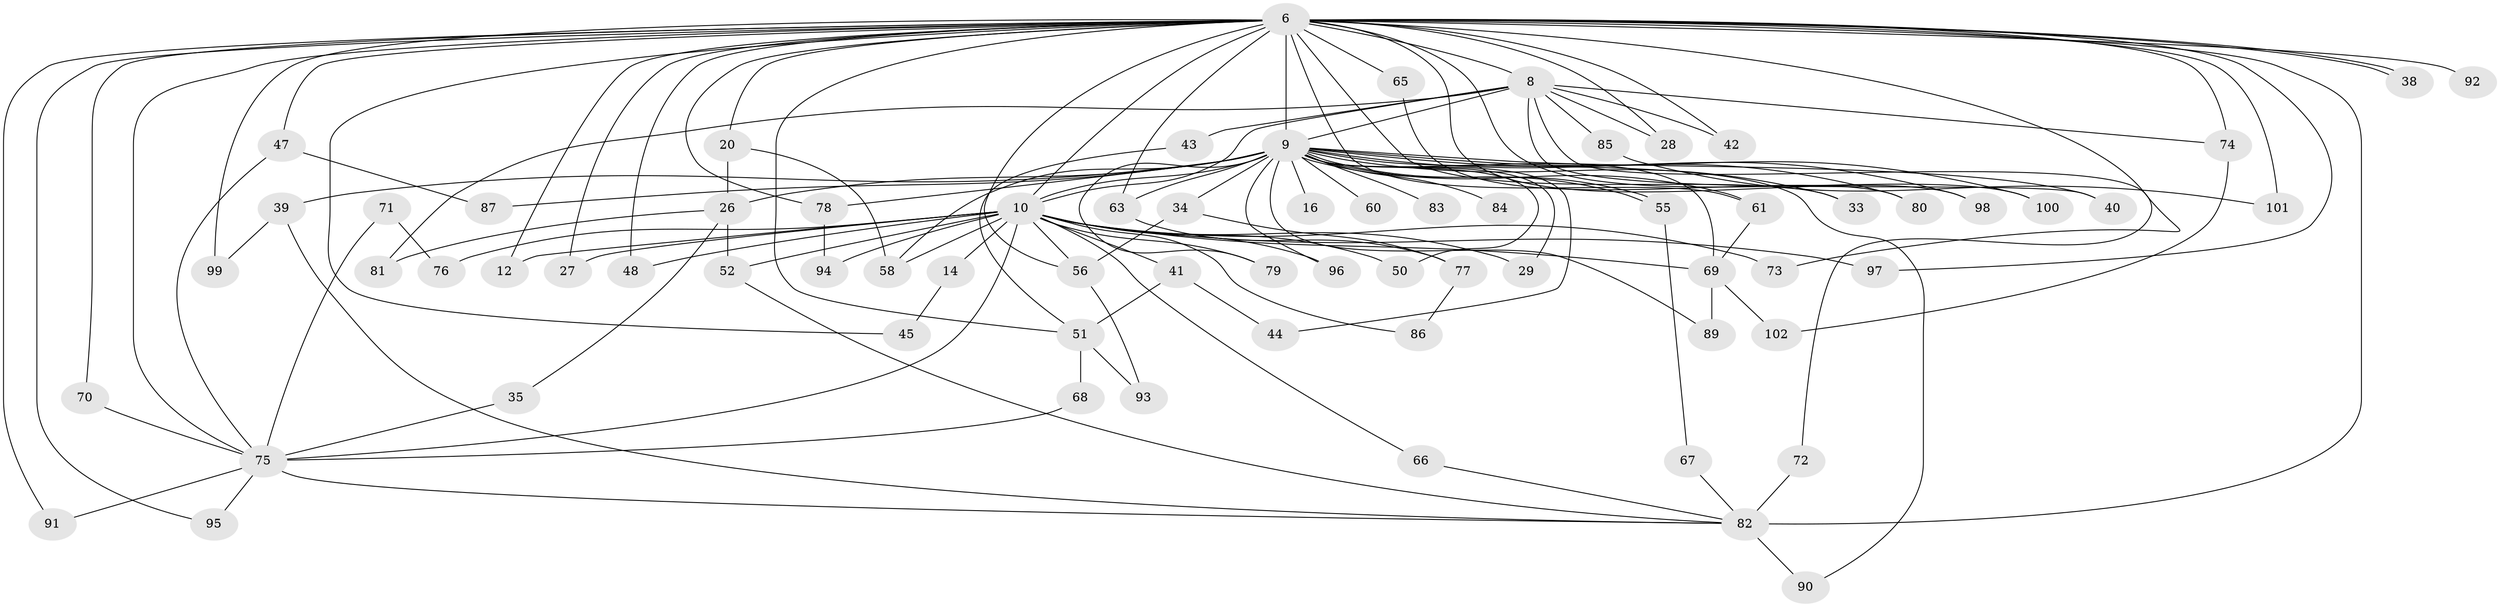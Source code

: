 // original degree distribution, {17: 0.00980392156862745, 15: 0.00980392156862745, 18: 0.00980392156862745, 20: 0.00980392156862745, 25: 0.00980392156862745, 32: 0.00980392156862745, 26: 0.00980392156862745, 12: 0.00980392156862745, 19: 0.00980392156862745, 24: 0.00980392156862745, 3: 0.2647058823529412, 2: 0.5196078431372549, 6: 0.0196078431372549, 5: 0.049019607843137254, 4: 0.0392156862745098, 10: 0.00980392156862745}
// Generated by graph-tools (version 1.1) at 2025/49/03/04/25 21:49:55]
// undirected, 71 vertices, 132 edges
graph export_dot {
graph [start="1"]
  node [color=gray90,style=filled];
  6 [super="+5"];
  8 [super="+2"];
  9 [super="+4+3"];
  10 [super="+7"];
  12;
  14;
  16;
  20;
  26;
  27;
  28;
  29 [super="+21"];
  33;
  34;
  35;
  38;
  39;
  40;
  41;
  42;
  43;
  44;
  45;
  47;
  48;
  50;
  51 [super="+31"];
  52 [super="+37"];
  55;
  56 [super="+24"];
  58 [super="+54"];
  60;
  61;
  63;
  65;
  66;
  67;
  68;
  69 [super="+32"];
  70;
  71;
  72;
  73 [super="+17"];
  74;
  75 [super="+25+59+49"];
  76 [super="+64"];
  77;
  78 [super="+62"];
  79 [super="+18+53"];
  80 [super="+57"];
  81;
  82 [super="+23"];
  83;
  84;
  85;
  86;
  87;
  89;
  90;
  91;
  92 [super="+19"];
  93;
  94;
  95;
  96;
  97 [super="+46"];
  98;
  99;
  100 [super="+11+88"];
  101;
  102;
  6 -- 8 [weight=4];
  6 -- 9 [weight=8];
  6 -- 10 [weight=4];
  6 -- 12;
  6 -- 27;
  6 -- 28;
  6 -- 33;
  6 -- 38;
  6 -- 38;
  6 -- 47;
  6 -- 63;
  6 -- 74;
  6 -- 82 [weight=3];
  6 -- 91;
  6 -- 92 [weight=3];
  6 -- 95;
  6 -- 97 [weight=2];
  6 -- 73;
  6 -- 56;
  6 -- 65;
  6 -- 70;
  6 -- 78 [weight=2];
  6 -- 20;
  6 -- 98;
  6 -- 99;
  6 -- 101;
  6 -- 42;
  6 -- 45;
  6 -- 48;
  6 -- 51 [weight=3];
  6 -- 61;
  6 -- 100;
  6 -- 75 [weight=2];
  8 -- 9 [weight=8];
  8 -- 10 [weight=4];
  8 -- 43;
  8 -- 74;
  8 -- 85 [weight=2];
  8 -- 40;
  8 -- 42;
  8 -- 72;
  8 -- 81;
  8 -- 28;
  9 -- 10 [weight=8];
  9 -- 16 [weight=2];
  9 -- 26;
  9 -- 33;
  9 -- 34;
  9 -- 55;
  9 -- 55;
  9 -- 60 [weight=2];
  9 -- 98;
  9 -- 83 [weight=2];
  9 -- 84 [weight=2];
  9 -- 96;
  9 -- 40;
  9 -- 44;
  9 -- 78;
  9 -- 29;
  9 -- 80 [weight=3];
  9 -- 87;
  9 -- 89;
  9 -- 90;
  9 -- 39;
  9 -- 50;
  9 -- 58 [weight=2];
  9 -- 61;
  9 -- 63;
  9 -- 100 [weight=3];
  9 -- 79 [weight=3];
  9 -- 69;
  10 -- 12;
  10 -- 14 [weight=2];
  10 -- 48;
  10 -- 73 [weight=2];
  10 -- 76 [weight=3];
  10 -- 94;
  10 -- 97;
  10 -- 66;
  10 -- 75 [weight=6];
  10 -- 86;
  10 -- 27;
  10 -- 29 [weight=2];
  10 -- 96;
  10 -- 41;
  10 -- 50;
  10 -- 56 [weight=2];
  10 -- 58 [weight=2];
  10 -- 79;
  10 -- 52;
  10 -- 69;
  14 -- 45;
  20 -- 26;
  20 -- 58;
  26 -- 35;
  26 -- 52;
  26 -- 81;
  34 -- 77;
  34 -- 56;
  35 -- 75;
  39 -- 99;
  39 -- 82;
  41 -- 44;
  41 -- 51;
  43 -- 51;
  47 -- 87;
  47 -- 75;
  51 -- 68;
  51 -- 93;
  52 -- 82;
  55 -- 67;
  56 -- 93;
  61 -- 69;
  63 -- 77;
  65 -- 80;
  66 -- 82;
  67 -- 82;
  68 -- 75;
  69 -- 89;
  69 -- 102;
  70 -- 75;
  71 -- 76;
  71 -- 75;
  72 -- 82;
  74 -- 102;
  75 -- 82;
  75 -- 91;
  75 -- 95;
  77 -- 86;
  78 -- 94;
  82 -- 90;
  85 -- 101;
}
